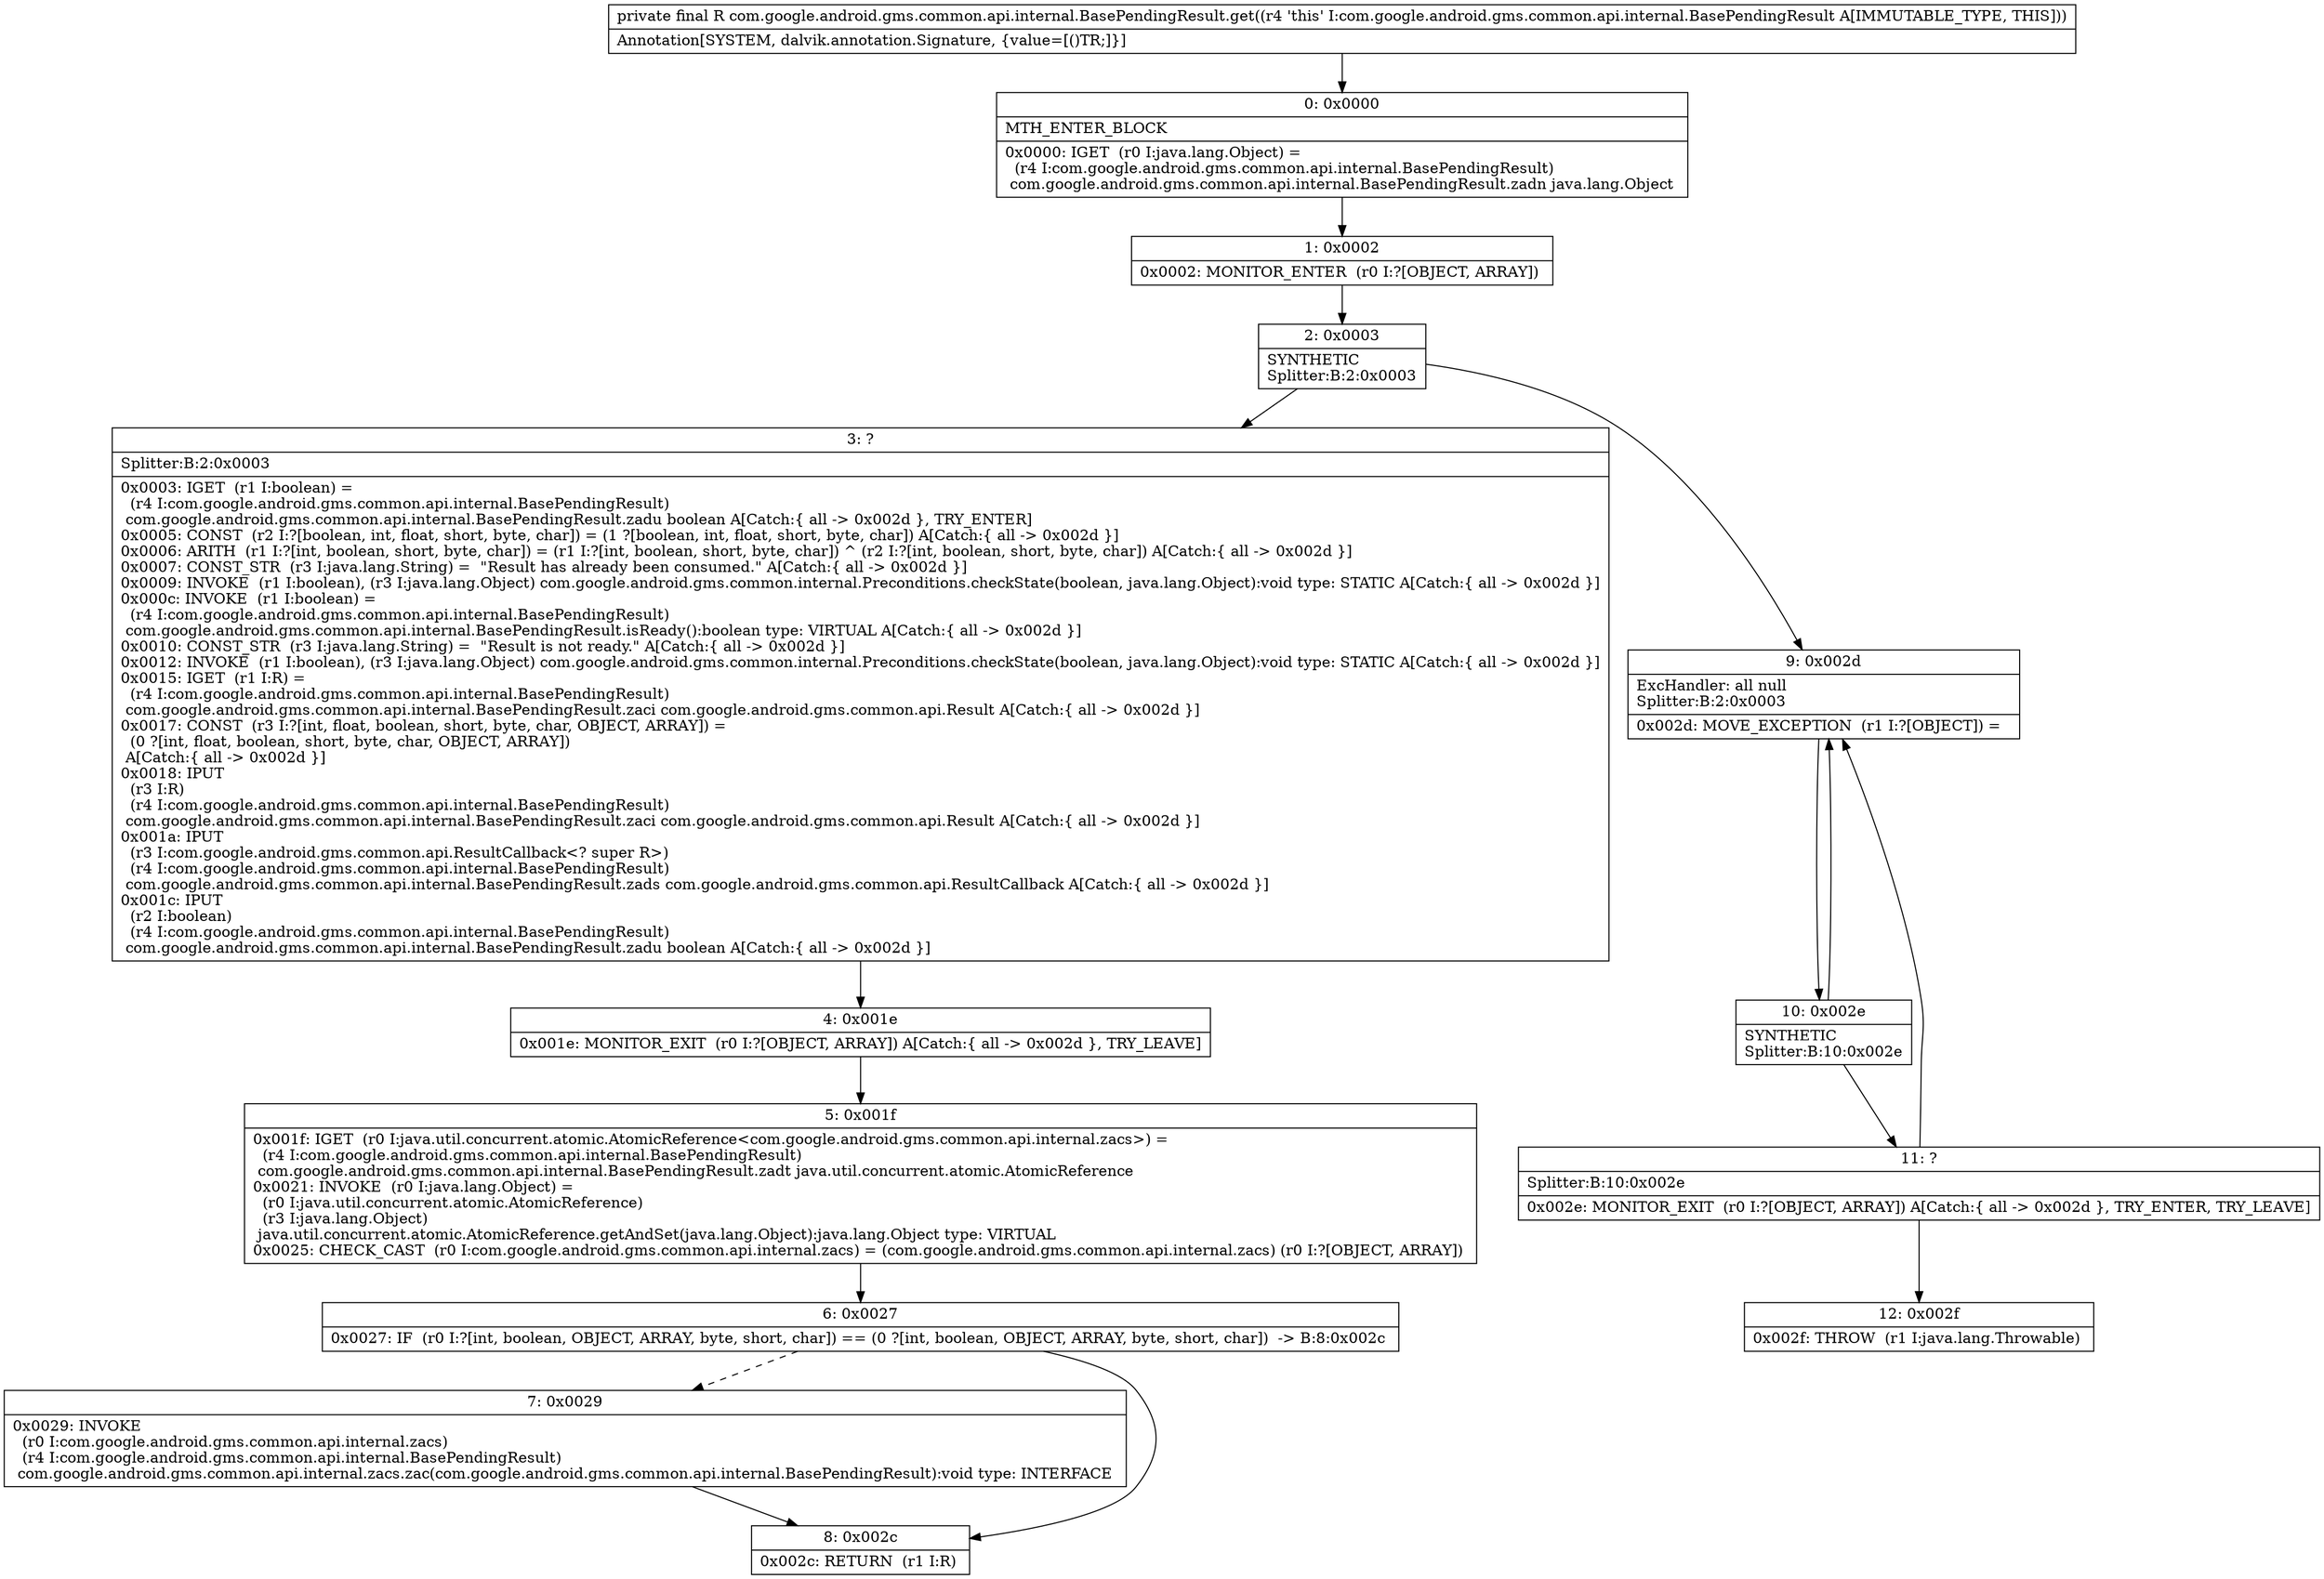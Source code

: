 digraph "CFG forcom.google.android.gms.common.api.internal.BasePendingResult.get()Lcom\/google\/android\/gms\/common\/api\/Result;" {
Node_0 [shape=record,label="{0\:\ 0x0000|MTH_ENTER_BLOCK\l|0x0000: IGET  (r0 I:java.lang.Object) = \l  (r4 I:com.google.android.gms.common.api.internal.BasePendingResult)\l com.google.android.gms.common.api.internal.BasePendingResult.zadn java.lang.Object \l}"];
Node_1 [shape=record,label="{1\:\ 0x0002|0x0002: MONITOR_ENTER  (r0 I:?[OBJECT, ARRAY]) \l}"];
Node_2 [shape=record,label="{2\:\ 0x0003|SYNTHETIC\lSplitter:B:2:0x0003\l}"];
Node_3 [shape=record,label="{3\:\ ?|Splitter:B:2:0x0003\l|0x0003: IGET  (r1 I:boolean) = \l  (r4 I:com.google.android.gms.common.api.internal.BasePendingResult)\l com.google.android.gms.common.api.internal.BasePendingResult.zadu boolean A[Catch:\{ all \-\> 0x002d \}, TRY_ENTER]\l0x0005: CONST  (r2 I:?[boolean, int, float, short, byte, char]) = (1 ?[boolean, int, float, short, byte, char]) A[Catch:\{ all \-\> 0x002d \}]\l0x0006: ARITH  (r1 I:?[int, boolean, short, byte, char]) = (r1 I:?[int, boolean, short, byte, char]) ^ (r2 I:?[int, boolean, short, byte, char]) A[Catch:\{ all \-\> 0x002d \}]\l0x0007: CONST_STR  (r3 I:java.lang.String) =  \"Result has already been consumed.\" A[Catch:\{ all \-\> 0x002d \}]\l0x0009: INVOKE  (r1 I:boolean), (r3 I:java.lang.Object) com.google.android.gms.common.internal.Preconditions.checkState(boolean, java.lang.Object):void type: STATIC A[Catch:\{ all \-\> 0x002d \}]\l0x000c: INVOKE  (r1 I:boolean) = \l  (r4 I:com.google.android.gms.common.api.internal.BasePendingResult)\l com.google.android.gms.common.api.internal.BasePendingResult.isReady():boolean type: VIRTUAL A[Catch:\{ all \-\> 0x002d \}]\l0x0010: CONST_STR  (r3 I:java.lang.String) =  \"Result is not ready.\" A[Catch:\{ all \-\> 0x002d \}]\l0x0012: INVOKE  (r1 I:boolean), (r3 I:java.lang.Object) com.google.android.gms.common.internal.Preconditions.checkState(boolean, java.lang.Object):void type: STATIC A[Catch:\{ all \-\> 0x002d \}]\l0x0015: IGET  (r1 I:R) = \l  (r4 I:com.google.android.gms.common.api.internal.BasePendingResult)\l com.google.android.gms.common.api.internal.BasePendingResult.zaci com.google.android.gms.common.api.Result A[Catch:\{ all \-\> 0x002d \}]\l0x0017: CONST  (r3 I:?[int, float, boolean, short, byte, char, OBJECT, ARRAY]) = \l  (0 ?[int, float, boolean, short, byte, char, OBJECT, ARRAY])\l A[Catch:\{ all \-\> 0x002d \}]\l0x0018: IPUT  \l  (r3 I:R)\l  (r4 I:com.google.android.gms.common.api.internal.BasePendingResult)\l com.google.android.gms.common.api.internal.BasePendingResult.zaci com.google.android.gms.common.api.Result A[Catch:\{ all \-\> 0x002d \}]\l0x001a: IPUT  \l  (r3 I:com.google.android.gms.common.api.ResultCallback\<? super R\>)\l  (r4 I:com.google.android.gms.common.api.internal.BasePendingResult)\l com.google.android.gms.common.api.internal.BasePendingResult.zads com.google.android.gms.common.api.ResultCallback A[Catch:\{ all \-\> 0x002d \}]\l0x001c: IPUT  \l  (r2 I:boolean)\l  (r4 I:com.google.android.gms.common.api.internal.BasePendingResult)\l com.google.android.gms.common.api.internal.BasePendingResult.zadu boolean A[Catch:\{ all \-\> 0x002d \}]\l}"];
Node_4 [shape=record,label="{4\:\ 0x001e|0x001e: MONITOR_EXIT  (r0 I:?[OBJECT, ARRAY]) A[Catch:\{ all \-\> 0x002d \}, TRY_LEAVE]\l}"];
Node_5 [shape=record,label="{5\:\ 0x001f|0x001f: IGET  (r0 I:java.util.concurrent.atomic.AtomicReference\<com.google.android.gms.common.api.internal.zacs\>) = \l  (r4 I:com.google.android.gms.common.api.internal.BasePendingResult)\l com.google.android.gms.common.api.internal.BasePendingResult.zadt java.util.concurrent.atomic.AtomicReference \l0x0021: INVOKE  (r0 I:java.lang.Object) = \l  (r0 I:java.util.concurrent.atomic.AtomicReference)\l  (r3 I:java.lang.Object)\l java.util.concurrent.atomic.AtomicReference.getAndSet(java.lang.Object):java.lang.Object type: VIRTUAL \l0x0025: CHECK_CAST  (r0 I:com.google.android.gms.common.api.internal.zacs) = (com.google.android.gms.common.api.internal.zacs) (r0 I:?[OBJECT, ARRAY]) \l}"];
Node_6 [shape=record,label="{6\:\ 0x0027|0x0027: IF  (r0 I:?[int, boolean, OBJECT, ARRAY, byte, short, char]) == (0 ?[int, boolean, OBJECT, ARRAY, byte, short, char])  \-\> B:8:0x002c \l}"];
Node_7 [shape=record,label="{7\:\ 0x0029|0x0029: INVOKE  \l  (r0 I:com.google.android.gms.common.api.internal.zacs)\l  (r4 I:com.google.android.gms.common.api.internal.BasePendingResult)\l com.google.android.gms.common.api.internal.zacs.zac(com.google.android.gms.common.api.internal.BasePendingResult):void type: INTERFACE \l}"];
Node_8 [shape=record,label="{8\:\ 0x002c|0x002c: RETURN  (r1 I:R) \l}"];
Node_9 [shape=record,label="{9\:\ 0x002d|ExcHandler: all null\lSplitter:B:2:0x0003\l|0x002d: MOVE_EXCEPTION  (r1 I:?[OBJECT]) =  \l}"];
Node_10 [shape=record,label="{10\:\ 0x002e|SYNTHETIC\lSplitter:B:10:0x002e\l}"];
Node_11 [shape=record,label="{11\:\ ?|Splitter:B:10:0x002e\l|0x002e: MONITOR_EXIT  (r0 I:?[OBJECT, ARRAY]) A[Catch:\{ all \-\> 0x002d \}, TRY_ENTER, TRY_LEAVE]\l}"];
Node_12 [shape=record,label="{12\:\ 0x002f|0x002f: THROW  (r1 I:java.lang.Throwable) \l}"];
MethodNode[shape=record,label="{private final R com.google.android.gms.common.api.internal.BasePendingResult.get((r4 'this' I:com.google.android.gms.common.api.internal.BasePendingResult A[IMMUTABLE_TYPE, THIS]))  | Annotation[SYSTEM, dalvik.annotation.Signature, \{value=[()TR;]\}]\l}"];
MethodNode -> Node_0;
Node_0 -> Node_1;
Node_1 -> Node_2;
Node_2 -> Node_3;
Node_2 -> Node_9;
Node_3 -> Node_4;
Node_4 -> Node_5;
Node_5 -> Node_6;
Node_6 -> Node_7[style=dashed];
Node_6 -> Node_8;
Node_7 -> Node_8;
Node_9 -> Node_10;
Node_10 -> Node_11;
Node_10 -> Node_9;
Node_11 -> Node_12;
Node_11 -> Node_9;
}

